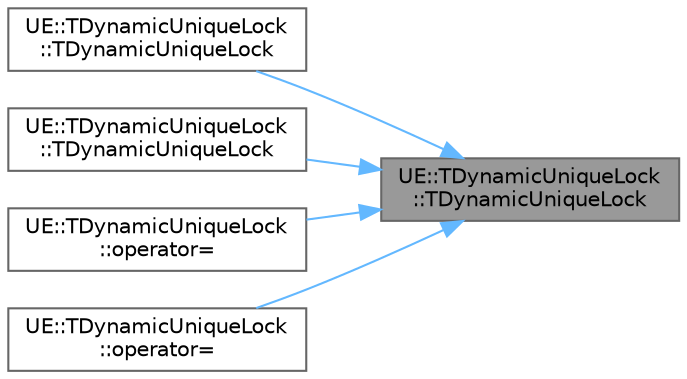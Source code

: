 digraph "UE::TDynamicUniqueLock::TDynamicUniqueLock"
{
 // INTERACTIVE_SVG=YES
 // LATEX_PDF_SIZE
  bgcolor="transparent";
  edge [fontname=Helvetica,fontsize=10,labelfontname=Helvetica,labelfontsize=10];
  node [fontname=Helvetica,fontsize=10,shape=box,height=0.2,width=0.4];
  rankdir="RL";
  Node1 [id="Node000001",label="UE::TDynamicUniqueLock\l::TDynamicUniqueLock",height=0.2,width=0.4,color="gray40", fillcolor="grey60", style="filled", fontcolor="black",tooltip=" "];
  Node1 -> Node2 [id="edge1_Node000001_Node000002",dir="back",color="steelblue1",style="solid",tooltip=" "];
  Node2 [id="Node000002",label="UE::TDynamicUniqueLock\l::TDynamicUniqueLock",height=0.2,width=0.4,color="grey40", fillcolor="white", style="filled",URL="$df/d9a/classUE_1_1TDynamicUniqueLock.html#a814cf13648ac2af245971269e4a4952c",tooltip=" "];
  Node1 -> Node3 [id="edge2_Node000001_Node000003",dir="back",color="steelblue1",style="solid",tooltip=" "];
  Node3 [id="Node000003",label="UE::TDynamicUniqueLock\l::TDynamicUniqueLock",height=0.2,width=0.4,color="grey40", fillcolor="white", style="filled",URL="$df/d9a/classUE_1_1TDynamicUniqueLock.html#a0817d94622873d7ffcefd78c795ae497",tooltip="Move from another lock, transferring any ownership to this lock."];
  Node1 -> Node4 [id="edge3_Node000001_Node000004",dir="back",color="steelblue1",style="solid",tooltip=" "];
  Node4 [id="Node000004",label="UE::TDynamicUniqueLock\l::operator=",height=0.2,width=0.4,color="grey40", fillcolor="white", style="filled",URL="$df/d9a/classUE_1_1TDynamicUniqueLock.html#ac2324c94b0c8758f07c38d795523adf5",tooltip=" "];
  Node1 -> Node5 [id="edge4_Node000001_Node000005",dir="back",color="steelblue1",style="solid",tooltip=" "];
  Node5 [id="Node000005",label="UE::TDynamicUniqueLock\l::operator=",height=0.2,width=0.4,color="grey40", fillcolor="white", style="filled",URL="$df/d9a/classUE_1_1TDynamicUniqueLock.html#a2664af48153469aca5c685ca53a240b8",tooltip="Move from another lock, transferring any ownership to this lock, and unlocking the previous mutex if ..."];
}
